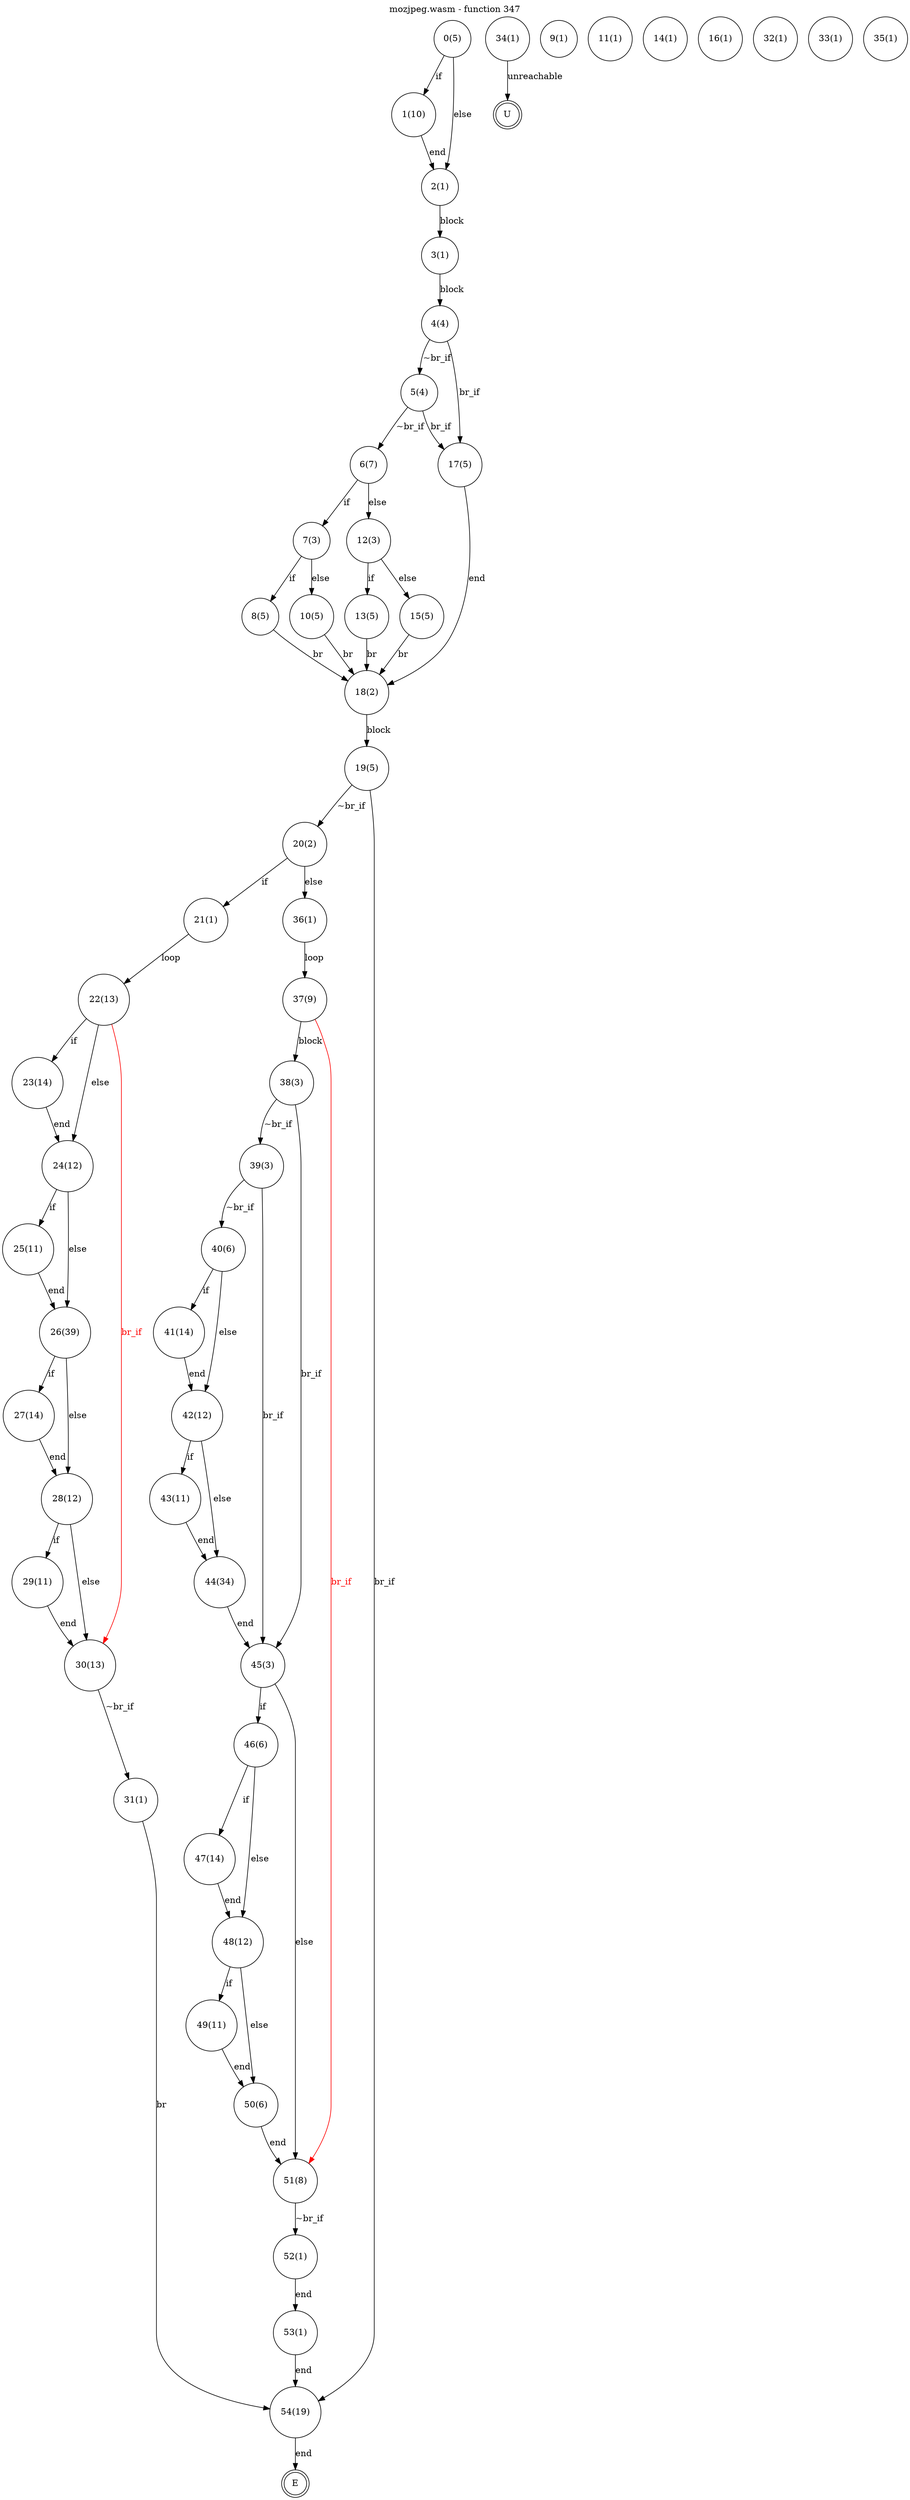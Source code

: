 digraph finite_state_machine {
    label = "mozjpeg.wasm - function 347"
    labelloc =  t
    labelfontsize = 16
    labelfontcolor = black
    labelfontname = "Helvetica"
    node [shape = doublecircle]; E U ;
node [shape=circle, fontcolor=black, style="", label="0(5)"]0
node [shape=circle, fontcolor=black, style="", label="1(10)"]1
node [shape=circle, fontcolor=black, style="", label="2(1)"]2
node [shape=circle, fontcolor=black, style="", label="3(1)"]3
node [shape=circle, fontcolor=black, style="", label="4(4)"]4
node [shape=circle, fontcolor=black, style="", label="5(4)"]5
node [shape=circle, fontcolor=black, style="", label="6(7)"]6
node [shape=circle, fontcolor=black, style="", label="7(3)"]7
node [shape=circle, fontcolor=black, style="", label="8(5)"]8
node [shape=circle, fontcolor=black, style="", label="9(1)"]9
node [shape=circle, fontcolor=black, style="", label="10(5)"]10
node [shape=circle, fontcolor=black, style="", label="11(1)"]11
node [shape=circle, fontcolor=black, style="", label="12(3)"]12
node [shape=circle, fontcolor=black, style="", label="13(5)"]13
node [shape=circle, fontcolor=black, style="", label="14(1)"]14
node [shape=circle, fontcolor=black, style="", label="15(5)"]15
node [shape=circle, fontcolor=black, style="", label="16(1)"]16
node [shape=circle, fontcolor=black, style="", label="17(5)"]17
node [shape=circle, fontcolor=black, style="", label="18(2)"]18
node [shape=circle, fontcolor=black, style="", label="19(5)"]19
node [shape=circle, fontcolor=black, style="", label="20(2)"]20
node [shape=circle, fontcolor=black, style="", label="21(1)"]21
node [shape=circle, fontcolor=black, style="", label="22(13)"]22
node [shape=circle, fontcolor=black, style="", label="23(14)"]23
node [shape=circle, fontcolor=black, style="", label="24(12)"]24
node [shape=circle, fontcolor=black, style="", label="25(11)"]25
node [shape=circle, fontcolor=black, style="", label="26(39)"]26
node [shape=circle, fontcolor=black, style="", label="27(14)"]27
node [shape=circle, fontcolor=black, style="", label="28(12)"]28
node [shape=circle, fontcolor=black, style="", label="29(11)"]29
node [shape=circle, fontcolor=black, style="", label="30(13)"]30
node [shape=circle, fontcolor=black, style="", label="31(1)"]31
node [shape=circle, fontcolor=black, style="", label="32(1)"]32
node [shape=circle, fontcolor=black, style="", label="33(1)"]33
node [shape=circle, fontcolor=black, style="", label="34(1)"]34
node [shape=circle, fontcolor=black, style="", label="35(1)"]35
node [shape=circle, fontcolor=black, style="", label="36(1)"]36
node [shape=circle, fontcolor=black, style="", label="37(9)"]37
node [shape=circle, fontcolor=black, style="", label="38(3)"]38
node [shape=circle, fontcolor=black, style="", label="39(3)"]39
node [shape=circle, fontcolor=black, style="", label="40(6)"]40
node [shape=circle, fontcolor=black, style="", label="41(14)"]41
node [shape=circle, fontcolor=black, style="", label="42(12)"]42
node [shape=circle, fontcolor=black, style="", label="43(11)"]43
node [shape=circle, fontcolor=black, style="", label="44(34)"]44
node [shape=circle, fontcolor=black, style="", label="45(3)"]45
node [shape=circle, fontcolor=black, style="", label="46(6)"]46
node [shape=circle, fontcolor=black, style="", label="47(14)"]47
node [shape=circle, fontcolor=black, style="", label="48(12)"]48
node [shape=circle, fontcolor=black, style="", label="49(11)"]49
node [shape=circle, fontcolor=black, style="", label="50(6)"]50
node [shape=circle, fontcolor=black, style="", label="51(8)"]51
node [shape=circle, fontcolor=black, style="", label="52(1)"]52
node [shape=circle, fontcolor=black, style="", label="53(1)"]53
node [shape=circle, fontcolor=black, style="", label="54(19)"]54
node [shape=circle, fontcolor=black, style="", label="E"]E
node [shape=circle, fontcolor=black, style="", label="U"]U
    0 -> 1[label="if"];
    0 -> 2[label="else"];
    1 -> 2[label="end"];
    2 -> 3[label="block"];
    3 -> 4[label="block"];
    4 -> 5[label="~br_if"];
    4 -> 17[label="br_if"];
    5 -> 6[label="~br_if"];
    5 -> 17[label="br_if"];
    6 -> 7[label="if"];
    6 -> 12[label="else"];
    7 -> 8[label="if"];
    7 -> 10[label="else"];
    8 -> 18[label="br"];
    10 -> 18[label="br"];
    12 -> 13[label="if"];
    12 -> 15[label="else"];
    13 -> 18[label="br"];
    15 -> 18[label="br"];
    17 -> 18[label="end"];
    18 -> 19[label="block"];
    19 -> 20[label="~br_if"];
    19 -> 54[label="br_if"];
    20 -> 21[label="if"];
    20 -> 36[label="else"];
    21 -> 22[label="loop"];
    22 -> 23[label="if"];
    22 -> 24[label="else"];
    23 -> 24[label="end"];
    24 -> 25[label="if"];
    24 -> 26[label="else"];
    25 -> 26[label="end"];
    26 -> 27[label="if"];
    26 -> 28[label="else"];
    27 -> 28[label="end"];
    28 -> 29[label="if"];
    28 -> 30[label="else"];
    29 -> 30[label="end"];
    30 -> 31[label="~br_if"];
    30 -> 22[color="red" dir=back fontcolor="red" label="br_if"];
    31 -> 54[label="br"];
    34 -> U[label="unreachable"];
    36 -> 37[label="loop"];
    37 -> 38[label="block"];
    38 -> 39[label="~br_if"];
    38 -> 45[label="br_if"];
    39 -> 40[label="~br_if"];
    39 -> 45[label="br_if"];
    40 -> 41[label="if"];
    40 -> 42[label="else"];
    41 -> 42[label="end"];
    42 -> 43[label="if"];
    42 -> 44[label="else"];
    43 -> 44[label="end"];
    44 -> 45[label="end"];
    45 -> 46[label="if"];
    45 -> 51[label="else"];
    46 -> 47[label="if"];
    46 -> 48[label="else"];
    47 -> 48[label="end"];
    48 -> 49[label="if"];
    48 -> 50[label="else"];
    49 -> 50[label="end"];
    50 -> 51[label="end"];
    51 -> 52[label="~br_if"];
    51 -> 37[color="red" dir=back fontcolor="red" label="br_if"];
    52 -> 53[label="end"];
    53 -> 54[label="end"];
    54 -> E[label="end"];
}
